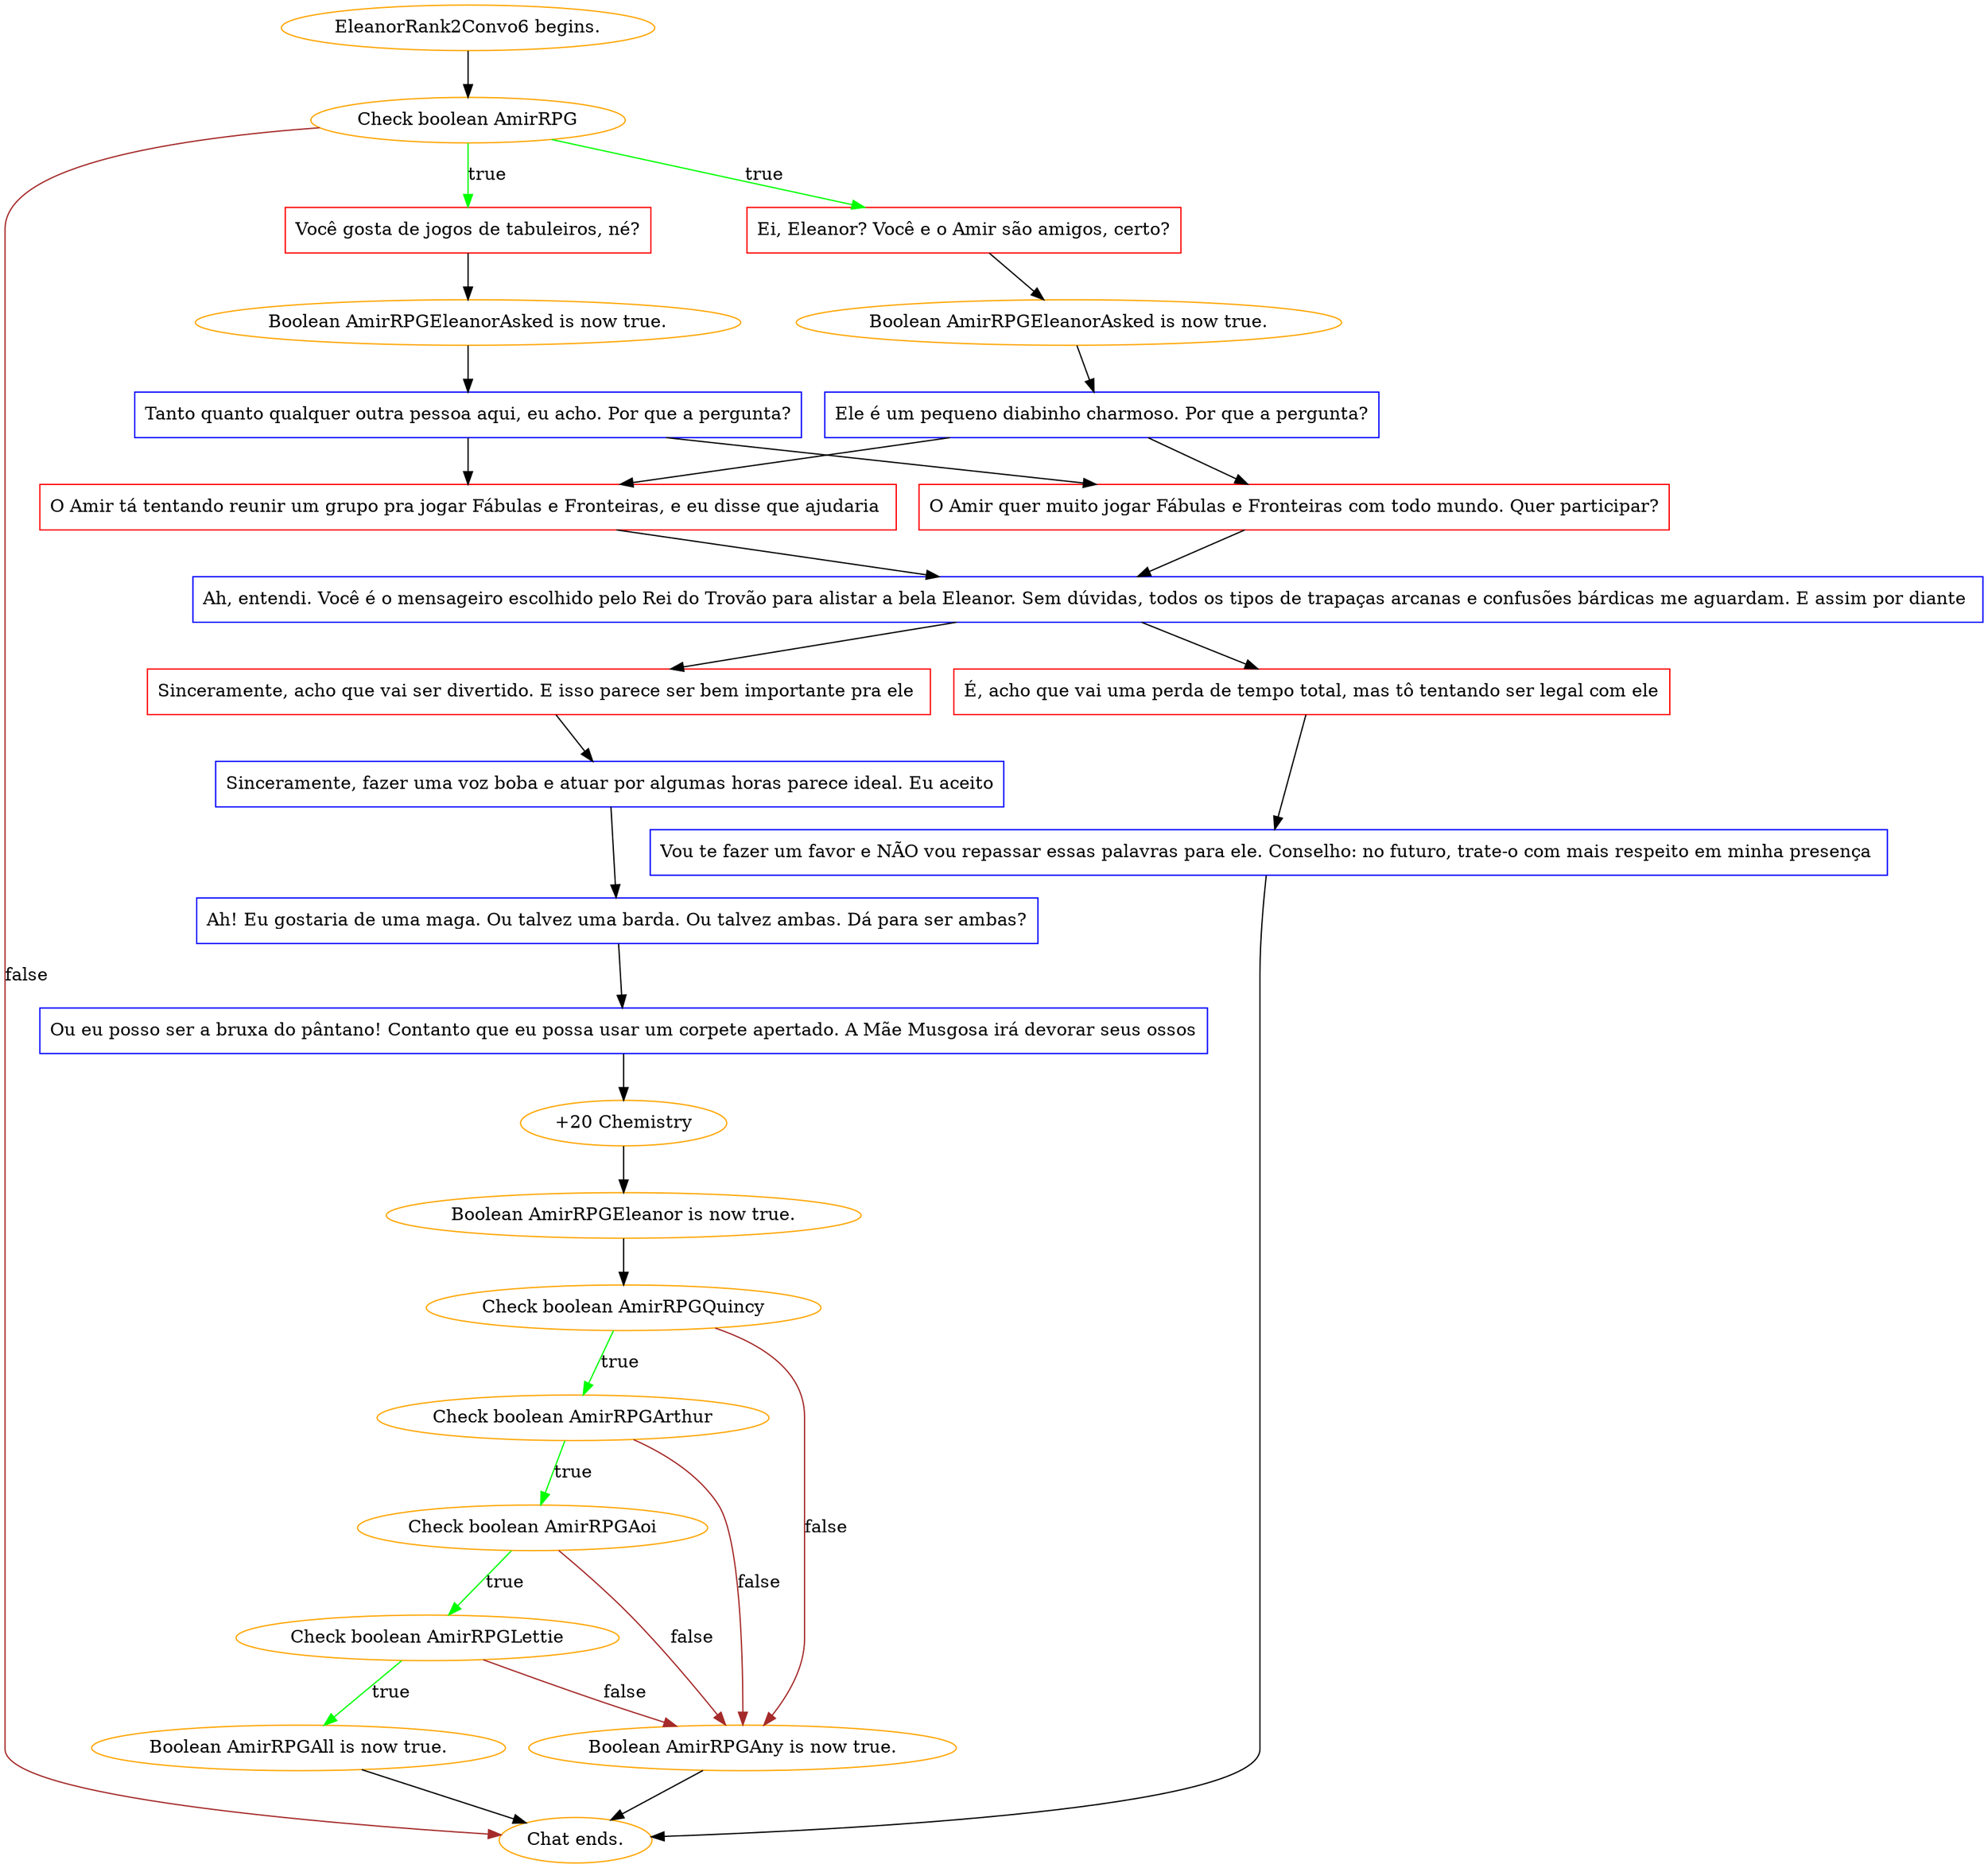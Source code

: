 digraph {
	"EleanorRank2Convo6 begins." [color=orange];
		"EleanorRank2Convo6 begins." -> j4038456104;
	j4038456104 [label="Check boolean AmirRPG",color=orange];
		j4038456104 -> j4189231020 [label=true,color=green];
		j4038456104 -> j1104997478 [label=true,color=green];
		j4038456104 -> "Chat ends." [label=false,color=brown];
	j4189231020 [label="Ei, Eleanor? Você e o Amir são amigos, certo?",shape=box,color=red];
		j4189231020 -> j1838254700;
	j1104997478 [label="Você gosta de jogos de tabuleiros, né?",shape=box,color=red];
		j1104997478 -> j2583717373;
	"Chat ends." [color=orange];
	j1838254700 [label="Boolean AmirRPGEleanorAsked is now true.",color=orange];
		j1838254700 -> j2908609721;
	j2583717373 [label="Boolean AmirRPGEleanorAsked is now true.",color=orange];
		j2583717373 -> j648306685;
	j2908609721 [label="Ele é um pequeno diabinho charmoso. Por que a pergunta?",shape=box,color=blue];
		j2908609721 -> j4108961068;
		j2908609721 -> j1710988627;
	j648306685 [label="Tanto quanto qualquer outra pessoa aqui, eu acho. Por que a pergunta?",shape=box,color=blue];
		j648306685 -> j4108961068;
		j648306685 -> j1710988627;
	j4108961068 [label="O Amir tá tentando reunir um grupo pra jogar Fábulas e Fronteiras, e eu disse que ajudaria ",shape=box,color=red];
		j4108961068 -> j4165226979;
	j1710988627 [label="O Amir quer muito jogar Fábulas e Fronteiras com todo mundo. Quer participar?",shape=box,color=red];
		j1710988627 -> j4165226979;
	j4165226979 [label="Ah, entendi. Você é o mensageiro escolhido pelo Rei do Trovão para alistar a bela Eleanor. Sem dúvidas, todos os tipos de trapaças arcanas e confusões bárdicas me aguardam. E assim por diante ",shape=box,color=blue];
		j4165226979 -> j2245124189;
		j4165226979 -> j1273817040;
	j2245124189 [label="É, acho que vai uma perda de tempo total, mas tô tentando ser legal com ele",shape=box,color=red];
		j2245124189 -> j1136586785;
	j1273817040 [label="Sinceramente, acho que vai ser divertido. E isso parece ser bem importante pra ele ",shape=box,color=red];
		j1273817040 -> j3674143197;
	j1136586785 [label="Vou te fazer um favor e NÃO vou repassar essas palavras para ele. Conselho: no futuro, trate-o com mais respeito em minha presença ",shape=box,color=blue];
		j1136586785 -> "Chat ends.";
	j3674143197 [label="Sinceramente, fazer uma voz boba e atuar por algumas horas parece ideal. Eu aceito",shape=box,color=blue];
		j3674143197 -> j4040640591;
	j4040640591 [label="Ah! Eu gostaria de uma maga. Ou talvez uma barda. Ou talvez ambas. Dá para ser ambas?",shape=box,color=blue];
		j4040640591 -> j686578637;
	j686578637 [label="Ou eu posso ser a bruxa do pântano! Contanto que eu possa usar um corpete apertado. A Mãe Musgosa irá devorar seus ossos",shape=box,color=blue];
		j686578637 -> j1667172562;
	j1667172562 [label="+20 Chemistry",color=orange];
		j1667172562 -> j628696720;
	j628696720 [label="Boolean AmirRPGEleanor is now true.",color=orange];
		j628696720 -> j544204682;
	j544204682 [label="Check boolean AmirRPGQuincy",color=orange];
		j544204682 -> j154985083 [label=true,color=green];
		j544204682 -> j1992773596 [label=false,color=brown];
	j154985083 [label="Check boolean AmirRPGArthur",color=orange];
		j154985083 -> j3551149342 [label=true,color=green];
		j154985083 -> j1992773596 [label=false,color=brown];
	j1992773596 [label="Boolean AmirRPGAny is now true.",color=orange];
		j1992773596 -> "Chat ends.";
	j3551149342 [label="Check boolean AmirRPGAoi",color=orange];
		j3551149342 -> j682952477 [label=true,color=green];
		j3551149342 -> j1992773596 [label=false,color=brown];
	j682952477 [label="Check boolean AmirRPGLettie",color=orange];
		j682952477 -> j2677000302 [label=true,color=green];
		j682952477 -> j1992773596 [label=false,color=brown];
	j2677000302 [label="Boolean AmirRPGAll is now true.",color=orange];
		j2677000302 -> "Chat ends.";
}